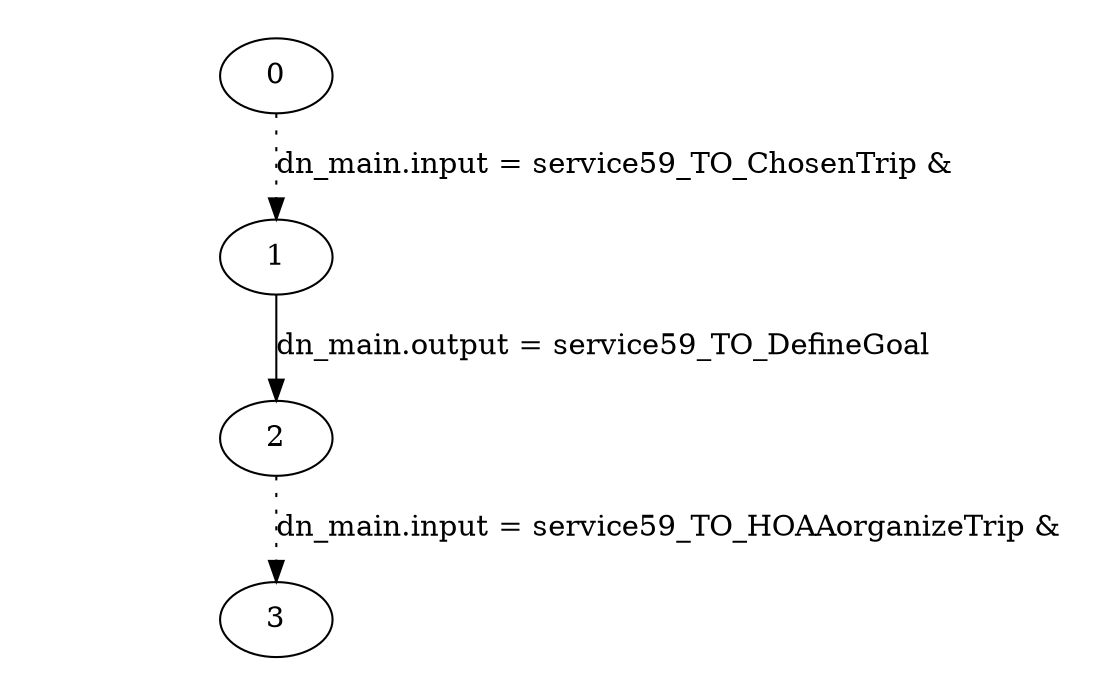 digraph plan_fsm {
ratio="1.3";
margin="0.2";
size="8.0,11.4";
"0" -> "1" [style=dotted label="dn_main.input = service59_TO_ChosenTrip &\n"]
"1" -> "2" [label="dn_main.output = service59_TO_DefineGoal"]
"2" -> "3" [style=dotted label="dn_main.input = service59_TO_HOAAorganizeTrip &\n"]
}

